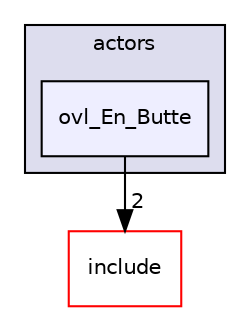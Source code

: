 digraph "src/overlays/actors/ovl_En_Butte" {
  compound=true
  node [ fontsize="10", fontname="Helvetica"];
  edge [ labelfontsize="10", labelfontname="Helvetica"];
  subgraph clusterdir_e93473484be31ce7bcb356bd643a22f8 {
    graph [ bgcolor="#ddddee", pencolor="black", label="actors" fontname="Helvetica", fontsize="10", URL="dir_e93473484be31ce7bcb356bd643a22f8.html"]
  dir_bd0a821ee7d8e61b0415b325ac12a0f1 [shape=box, label="ovl_En_Butte", style="filled", fillcolor="#eeeeff", pencolor="black", URL="dir_bd0a821ee7d8e61b0415b325ac12a0f1.html"];
  }
  dir_d44c64559bbebec7f509842c48db8b23 [shape=box label="include" fillcolor="white" style="filled" color="red" URL="dir_d44c64559bbebec7f509842c48db8b23.html"];
  dir_bd0a821ee7d8e61b0415b325ac12a0f1->dir_d44c64559bbebec7f509842c48db8b23 [headlabel="2", labeldistance=1.5 headhref="dir_000200_000000.html"];
}
